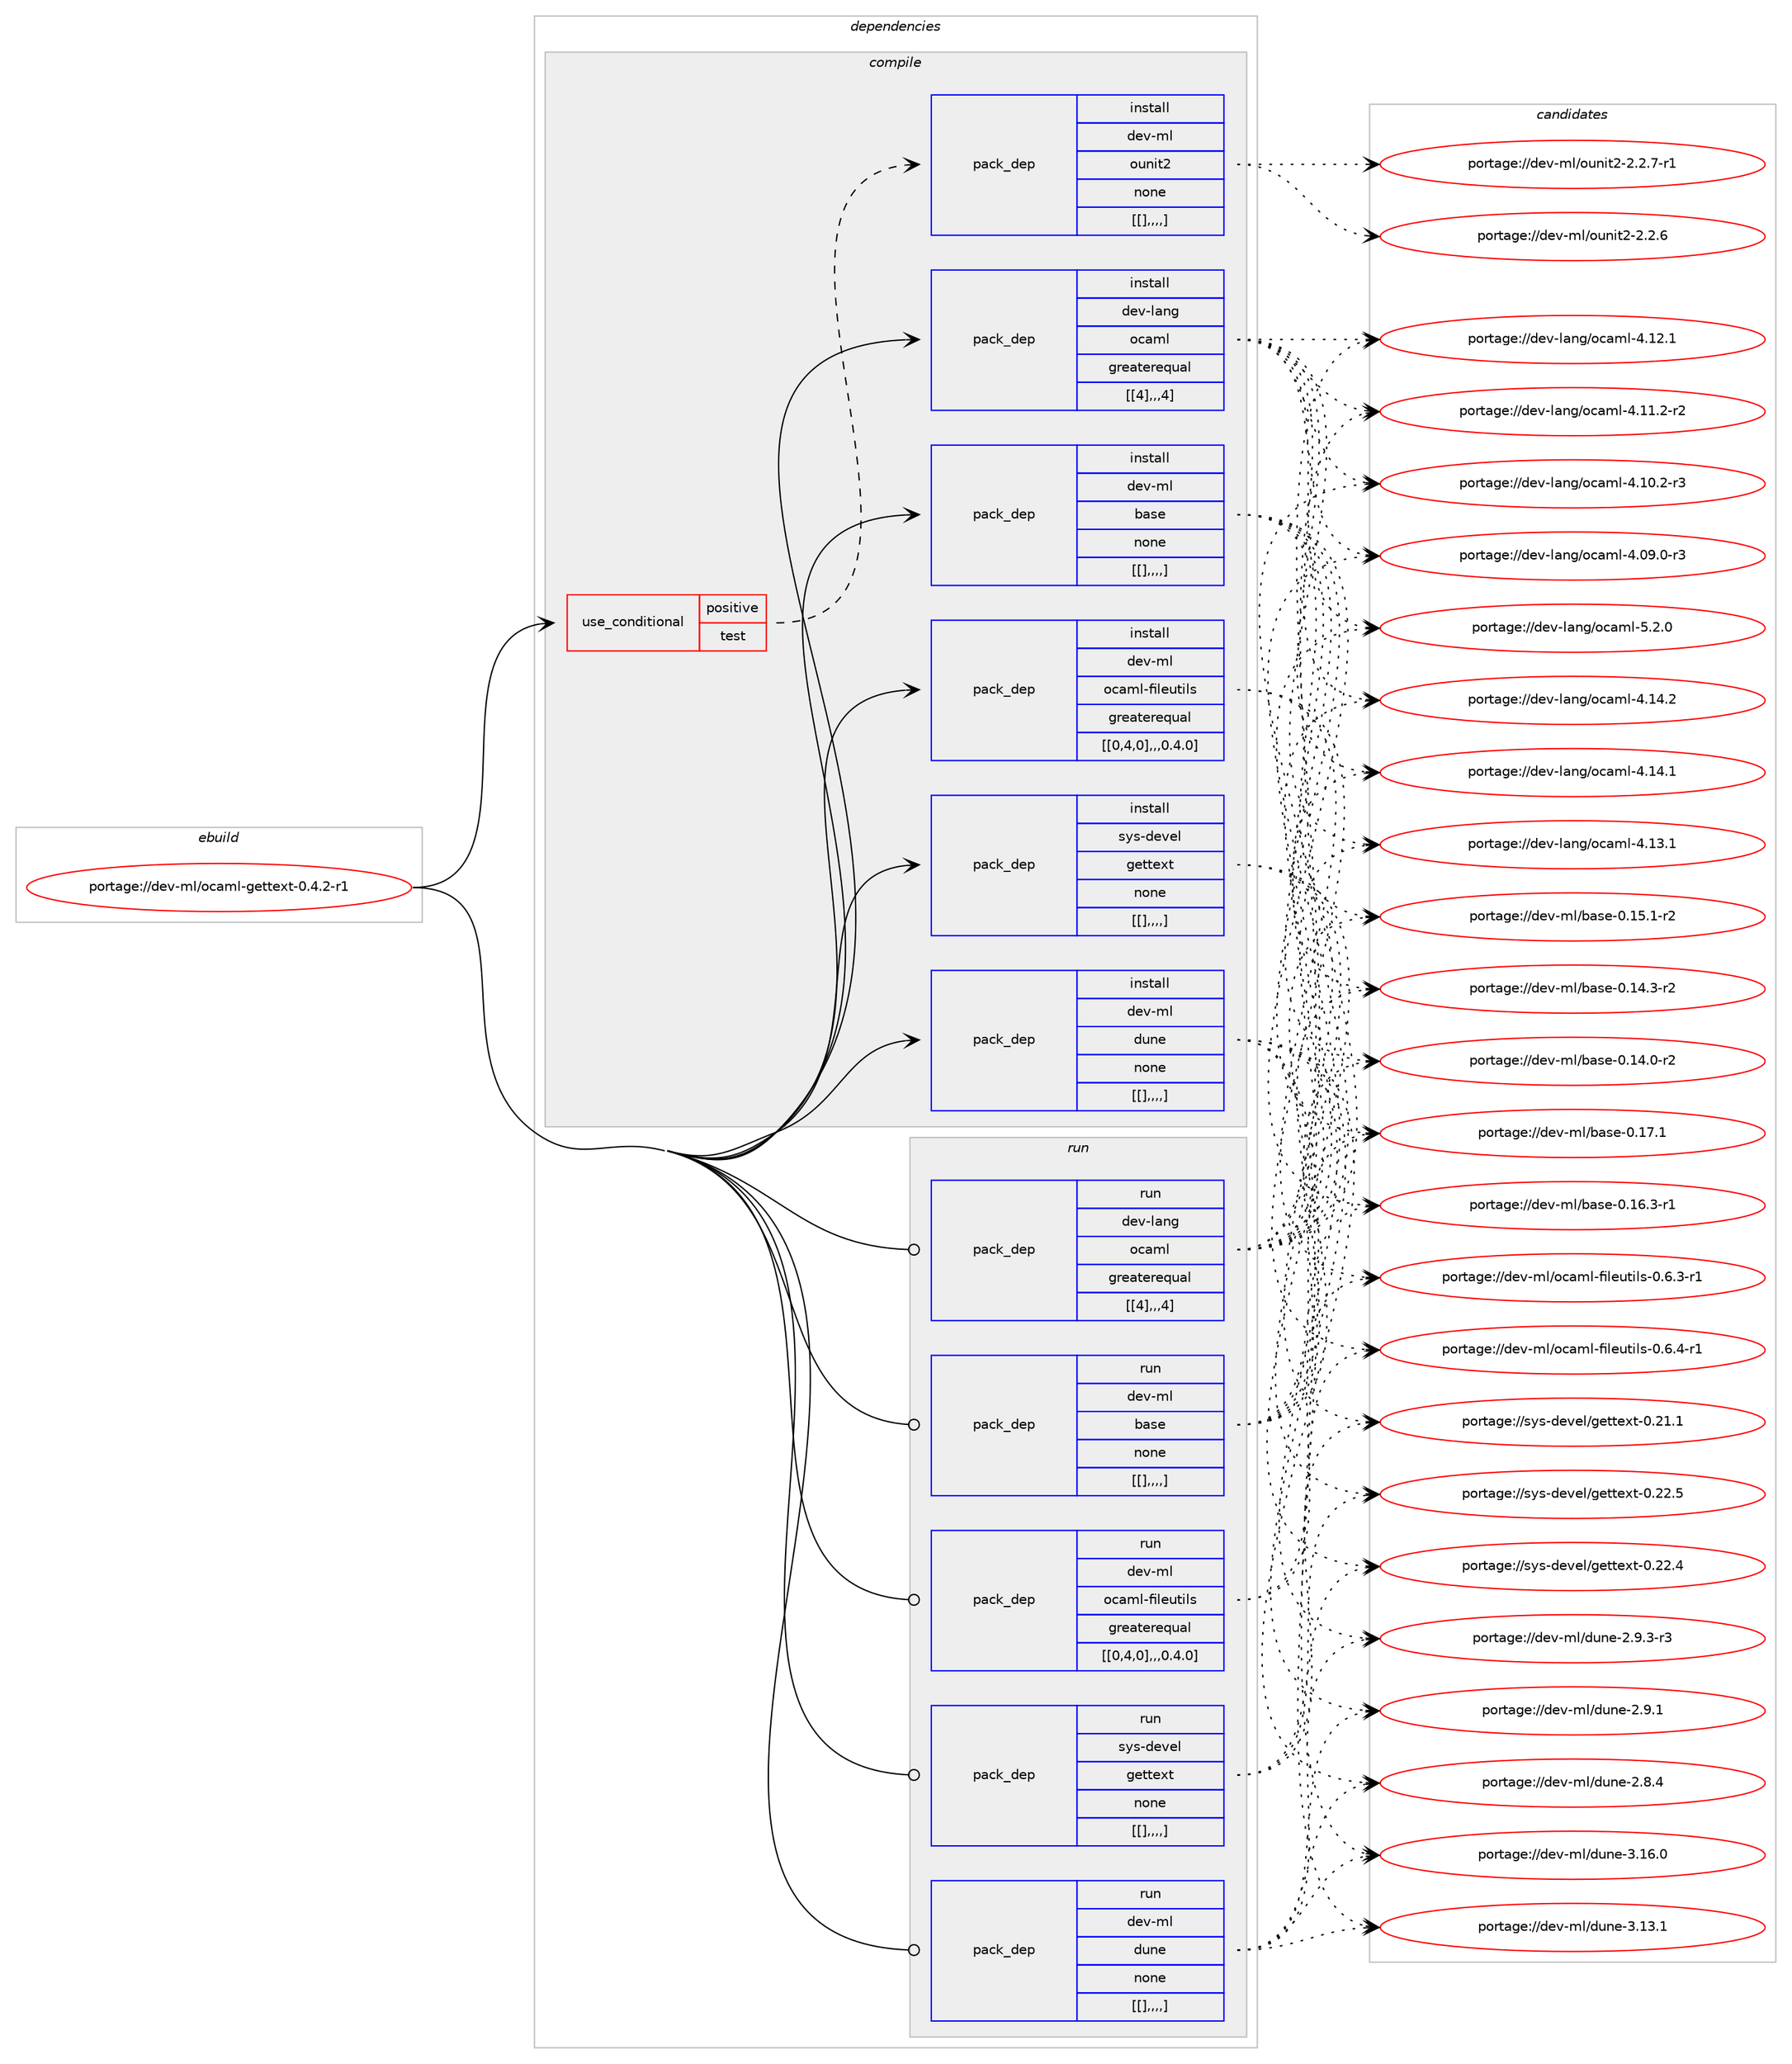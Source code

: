 digraph prolog {

# *************
# Graph options
# *************

newrank=true;
concentrate=true;
compound=true;
graph [rankdir=LR,fontname=Helvetica,fontsize=10,ranksep=1.5];#, ranksep=2.5, nodesep=0.2];
edge  [arrowhead=vee];
node  [fontname=Helvetica,fontsize=10];

# **********
# The ebuild
# **********

subgraph cluster_leftcol {
color=gray;
label=<<i>ebuild</i>>;
id [label="portage://dev-ml/ocaml-gettext-0.4.2-r1", color=red, width=4, href="../dev-ml/ocaml-gettext-0.4.2-r1.svg"];
}

# ****************
# The dependencies
# ****************

subgraph cluster_midcol {
color=gray;
label=<<i>dependencies</i>>;
subgraph cluster_compile {
fillcolor="#eeeeee";
style=filled;
label=<<i>compile</i>>;
subgraph cond30223 {
dependency121959 [label=<<TABLE BORDER="0" CELLBORDER="1" CELLSPACING="0" CELLPADDING="4"><TR><TD ROWSPAN="3" CELLPADDING="10">use_conditional</TD></TR><TR><TD>positive</TD></TR><TR><TD>test</TD></TR></TABLE>>, shape=none, color=red];
subgraph pack90566 {
dependency121960 [label=<<TABLE BORDER="0" CELLBORDER="1" CELLSPACING="0" CELLPADDING="4" WIDTH="220"><TR><TD ROWSPAN="6" CELLPADDING="30">pack_dep</TD></TR><TR><TD WIDTH="110">install</TD></TR><TR><TD>dev-ml</TD></TR><TR><TD>ounit2</TD></TR><TR><TD>none</TD></TR><TR><TD>[[],,,,]</TD></TR></TABLE>>, shape=none, color=blue];
}
dependency121959:e -> dependency121960:w [weight=20,style="dashed",arrowhead="vee"];
}
id:e -> dependency121959:w [weight=20,style="solid",arrowhead="vee"];
subgraph pack90567 {
dependency121961 [label=<<TABLE BORDER="0" CELLBORDER="1" CELLSPACING="0" CELLPADDING="4" WIDTH="220"><TR><TD ROWSPAN="6" CELLPADDING="30">pack_dep</TD></TR><TR><TD WIDTH="110">install</TD></TR><TR><TD>dev-lang</TD></TR><TR><TD>ocaml</TD></TR><TR><TD>greaterequal</TD></TR><TR><TD>[[4],,,4]</TD></TR></TABLE>>, shape=none, color=blue];
}
id:e -> dependency121961:w [weight=20,style="solid",arrowhead="vee"];
subgraph pack90568 {
dependency121962 [label=<<TABLE BORDER="0" CELLBORDER="1" CELLSPACING="0" CELLPADDING="4" WIDTH="220"><TR><TD ROWSPAN="6" CELLPADDING="30">pack_dep</TD></TR><TR><TD WIDTH="110">install</TD></TR><TR><TD>dev-ml</TD></TR><TR><TD>base</TD></TR><TR><TD>none</TD></TR><TR><TD>[[],,,,]</TD></TR></TABLE>>, shape=none, color=blue];
}
id:e -> dependency121962:w [weight=20,style="solid",arrowhead="vee"];
subgraph pack90569 {
dependency121963 [label=<<TABLE BORDER="0" CELLBORDER="1" CELLSPACING="0" CELLPADDING="4" WIDTH="220"><TR><TD ROWSPAN="6" CELLPADDING="30">pack_dep</TD></TR><TR><TD WIDTH="110">install</TD></TR><TR><TD>dev-ml</TD></TR><TR><TD>dune</TD></TR><TR><TD>none</TD></TR><TR><TD>[[],,,,]</TD></TR></TABLE>>, shape=none, color=blue];
}
id:e -> dependency121963:w [weight=20,style="solid",arrowhead="vee"];
subgraph pack90570 {
dependency121964 [label=<<TABLE BORDER="0" CELLBORDER="1" CELLSPACING="0" CELLPADDING="4" WIDTH="220"><TR><TD ROWSPAN="6" CELLPADDING="30">pack_dep</TD></TR><TR><TD WIDTH="110">install</TD></TR><TR><TD>dev-ml</TD></TR><TR><TD>ocaml-fileutils</TD></TR><TR><TD>greaterequal</TD></TR><TR><TD>[[0,4,0],,,0.4.0]</TD></TR></TABLE>>, shape=none, color=blue];
}
id:e -> dependency121964:w [weight=20,style="solid",arrowhead="vee"];
subgraph pack90571 {
dependency121965 [label=<<TABLE BORDER="0" CELLBORDER="1" CELLSPACING="0" CELLPADDING="4" WIDTH="220"><TR><TD ROWSPAN="6" CELLPADDING="30">pack_dep</TD></TR><TR><TD WIDTH="110">install</TD></TR><TR><TD>sys-devel</TD></TR><TR><TD>gettext</TD></TR><TR><TD>none</TD></TR><TR><TD>[[],,,,]</TD></TR></TABLE>>, shape=none, color=blue];
}
id:e -> dependency121965:w [weight=20,style="solid",arrowhead="vee"];
}
subgraph cluster_compileandrun {
fillcolor="#eeeeee";
style=filled;
label=<<i>compile and run</i>>;
}
subgraph cluster_run {
fillcolor="#eeeeee";
style=filled;
label=<<i>run</i>>;
subgraph pack90572 {
dependency121966 [label=<<TABLE BORDER="0" CELLBORDER="1" CELLSPACING="0" CELLPADDING="4" WIDTH="220"><TR><TD ROWSPAN="6" CELLPADDING="30">pack_dep</TD></TR><TR><TD WIDTH="110">run</TD></TR><TR><TD>dev-lang</TD></TR><TR><TD>ocaml</TD></TR><TR><TD>greaterequal</TD></TR><TR><TD>[[4],,,4]</TD></TR></TABLE>>, shape=none, color=blue];
}
id:e -> dependency121966:w [weight=20,style="solid",arrowhead="odot"];
subgraph pack90573 {
dependency121967 [label=<<TABLE BORDER="0" CELLBORDER="1" CELLSPACING="0" CELLPADDING="4" WIDTH="220"><TR><TD ROWSPAN="6" CELLPADDING="30">pack_dep</TD></TR><TR><TD WIDTH="110">run</TD></TR><TR><TD>dev-ml</TD></TR><TR><TD>base</TD></TR><TR><TD>none</TD></TR><TR><TD>[[],,,,]</TD></TR></TABLE>>, shape=none, color=blue];
}
id:e -> dependency121967:w [weight=20,style="solid",arrowhead="odot"];
subgraph pack90574 {
dependency121968 [label=<<TABLE BORDER="0" CELLBORDER="1" CELLSPACING="0" CELLPADDING="4" WIDTH="220"><TR><TD ROWSPAN="6" CELLPADDING="30">pack_dep</TD></TR><TR><TD WIDTH="110">run</TD></TR><TR><TD>dev-ml</TD></TR><TR><TD>dune</TD></TR><TR><TD>none</TD></TR><TR><TD>[[],,,,]</TD></TR></TABLE>>, shape=none, color=blue];
}
id:e -> dependency121968:w [weight=20,style="solid",arrowhead="odot"];
subgraph pack90575 {
dependency121969 [label=<<TABLE BORDER="0" CELLBORDER="1" CELLSPACING="0" CELLPADDING="4" WIDTH="220"><TR><TD ROWSPAN="6" CELLPADDING="30">pack_dep</TD></TR><TR><TD WIDTH="110">run</TD></TR><TR><TD>dev-ml</TD></TR><TR><TD>ocaml-fileutils</TD></TR><TR><TD>greaterequal</TD></TR><TR><TD>[[0,4,0],,,0.4.0]</TD></TR></TABLE>>, shape=none, color=blue];
}
id:e -> dependency121969:w [weight=20,style="solid",arrowhead="odot"];
subgraph pack90576 {
dependency121970 [label=<<TABLE BORDER="0" CELLBORDER="1" CELLSPACING="0" CELLPADDING="4" WIDTH="220"><TR><TD ROWSPAN="6" CELLPADDING="30">pack_dep</TD></TR><TR><TD WIDTH="110">run</TD></TR><TR><TD>sys-devel</TD></TR><TR><TD>gettext</TD></TR><TR><TD>none</TD></TR><TR><TD>[[],,,,]</TD></TR></TABLE>>, shape=none, color=blue];
}
id:e -> dependency121970:w [weight=20,style="solid",arrowhead="odot"];
}
}

# **************
# The candidates
# **************

subgraph cluster_choices {
rank=same;
color=gray;
label=<<i>candidates</i>>;

subgraph choice90566 {
color=black;
nodesep=1;
choice1001011184510910847111117110105116504550465046554511449 [label="portage://dev-ml/ounit2-2.2.7-r1", color=red, width=4,href="../dev-ml/ounit2-2.2.7-r1.svg"];
choice100101118451091084711111711010511650455046504654 [label="portage://dev-ml/ounit2-2.2.6", color=red, width=4,href="../dev-ml/ounit2-2.2.6.svg"];
dependency121960:e -> choice1001011184510910847111117110105116504550465046554511449:w [style=dotted,weight="100"];
dependency121960:e -> choice100101118451091084711111711010511650455046504654:w [style=dotted,weight="100"];
}
subgraph choice90567 {
color=black;
nodesep=1;
choice1001011184510897110103471119997109108455346504648 [label="portage://dev-lang/ocaml-5.2.0", color=red, width=4,href="../dev-lang/ocaml-5.2.0.svg"];
choice100101118451089711010347111999710910845524649524650 [label="portage://dev-lang/ocaml-4.14.2", color=red, width=4,href="../dev-lang/ocaml-4.14.2.svg"];
choice100101118451089711010347111999710910845524649524649 [label="portage://dev-lang/ocaml-4.14.1", color=red, width=4,href="../dev-lang/ocaml-4.14.1.svg"];
choice100101118451089711010347111999710910845524649514649 [label="portage://dev-lang/ocaml-4.13.1", color=red, width=4,href="../dev-lang/ocaml-4.13.1.svg"];
choice100101118451089711010347111999710910845524649504649 [label="portage://dev-lang/ocaml-4.12.1", color=red, width=4,href="../dev-lang/ocaml-4.12.1.svg"];
choice1001011184510897110103471119997109108455246494946504511450 [label="portage://dev-lang/ocaml-4.11.2-r2", color=red, width=4,href="../dev-lang/ocaml-4.11.2-r2.svg"];
choice1001011184510897110103471119997109108455246494846504511451 [label="portage://dev-lang/ocaml-4.10.2-r3", color=red, width=4,href="../dev-lang/ocaml-4.10.2-r3.svg"];
choice1001011184510897110103471119997109108455246485746484511451 [label="portage://dev-lang/ocaml-4.09.0-r3", color=red, width=4,href="../dev-lang/ocaml-4.09.0-r3.svg"];
dependency121961:e -> choice1001011184510897110103471119997109108455346504648:w [style=dotted,weight="100"];
dependency121961:e -> choice100101118451089711010347111999710910845524649524650:w [style=dotted,weight="100"];
dependency121961:e -> choice100101118451089711010347111999710910845524649524649:w [style=dotted,weight="100"];
dependency121961:e -> choice100101118451089711010347111999710910845524649514649:w [style=dotted,weight="100"];
dependency121961:e -> choice100101118451089711010347111999710910845524649504649:w [style=dotted,weight="100"];
dependency121961:e -> choice1001011184510897110103471119997109108455246494946504511450:w [style=dotted,weight="100"];
dependency121961:e -> choice1001011184510897110103471119997109108455246494846504511451:w [style=dotted,weight="100"];
dependency121961:e -> choice1001011184510897110103471119997109108455246485746484511451:w [style=dotted,weight="100"];
}
subgraph choice90568 {
color=black;
nodesep=1;
choice1001011184510910847989711510145484649554649 [label="portage://dev-ml/base-0.17.1", color=red, width=4,href="../dev-ml/base-0.17.1.svg"];
choice10010111845109108479897115101454846495446514511449 [label="portage://dev-ml/base-0.16.3-r1", color=red, width=4,href="../dev-ml/base-0.16.3-r1.svg"];
choice10010111845109108479897115101454846495346494511450 [label="portage://dev-ml/base-0.15.1-r2", color=red, width=4,href="../dev-ml/base-0.15.1-r2.svg"];
choice10010111845109108479897115101454846495246514511450 [label="portage://dev-ml/base-0.14.3-r2", color=red, width=4,href="../dev-ml/base-0.14.3-r2.svg"];
choice10010111845109108479897115101454846495246484511450 [label="portage://dev-ml/base-0.14.0-r2", color=red, width=4,href="../dev-ml/base-0.14.0-r2.svg"];
dependency121962:e -> choice1001011184510910847989711510145484649554649:w [style=dotted,weight="100"];
dependency121962:e -> choice10010111845109108479897115101454846495446514511449:w [style=dotted,weight="100"];
dependency121962:e -> choice10010111845109108479897115101454846495346494511450:w [style=dotted,weight="100"];
dependency121962:e -> choice10010111845109108479897115101454846495246514511450:w [style=dotted,weight="100"];
dependency121962:e -> choice10010111845109108479897115101454846495246484511450:w [style=dotted,weight="100"];
}
subgraph choice90569 {
color=black;
nodesep=1;
choice100101118451091084710011711010145514649544648 [label="portage://dev-ml/dune-3.16.0", color=red, width=4,href="../dev-ml/dune-3.16.0.svg"];
choice100101118451091084710011711010145514649514649 [label="portage://dev-ml/dune-3.13.1", color=red, width=4,href="../dev-ml/dune-3.13.1.svg"];
choice10010111845109108471001171101014550465746514511451 [label="portage://dev-ml/dune-2.9.3-r3", color=red, width=4,href="../dev-ml/dune-2.9.3-r3.svg"];
choice1001011184510910847100117110101455046574649 [label="portage://dev-ml/dune-2.9.1", color=red, width=4,href="../dev-ml/dune-2.9.1.svg"];
choice1001011184510910847100117110101455046564652 [label="portage://dev-ml/dune-2.8.4", color=red, width=4,href="../dev-ml/dune-2.8.4.svg"];
dependency121963:e -> choice100101118451091084710011711010145514649544648:w [style=dotted,weight="100"];
dependency121963:e -> choice100101118451091084710011711010145514649514649:w [style=dotted,weight="100"];
dependency121963:e -> choice10010111845109108471001171101014550465746514511451:w [style=dotted,weight="100"];
dependency121963:e -> choice1001011184510910847100117110101455046574649:w [style=dotted,weight="100"];
dependency121963:e -> choice1001011184510910847100117110101455046564652:w [style=dotted,weight="100"];
}
subgraph choice90570 {
color=black;
nodesep=1;
choice10010111845109108471119997109108451021051081011171161051081154548465446524511449 [label="portage://dev-ml/ocaml-fileutils-0.6.4-r1", color=red, width=4,href="../dev-ml/ocaml-fileutils-0.6.4-r1.svg"];
choice10010111845109108471119997109108451021051081011171161051081154548465446514511449 [label="portage://dev-ml/ocaml-fileutils-0.6.3-r1", color=red, width=4,href="../dev-ml/ocaml-fileutils-0.6.3-r1.svg"];
dependency121964:e -> choice10010111845109108471119997109108451021051081011171161051081154548465446524511449:w [style=dotted,weight="100"];
dependency121964:e -> choice10010111845109108471119997109108451021051081011171161051081154548465446514511449:w [style=dotted,weight="100"];
}
subgraph choice90571 {
color=black;
nodesep=1;
choice115121115451001011181011084710310111611610112011645484650504653 [label="portage://sys-devel/gettext-0.22.5", color=red, width=4,href="../sys-devel/gettext-0.22.5.svg"];
choice115121115451001011181011084710310111611610112011645484650504652 [label="portage://sys-devel/gettext-0.22.4", color=red, width=4,href="../sys-devel/gettext-0.22.4.svg"];
choice115121115451001011181011084710310111611610112011645484650494649 [label="portage://sys-devel/gettext-0.21.1", color=red, width=4,href="../sys-devel/gettext-0.21.1.svg"];
dependency121965:e -> choice115121115451001011181011084710310111611610112011645484650504653:w [style=dotted,weight="100"];
dependency121965:e -> choice115121115451001011181011084710310111611610112011645484650504652:w [style=dotted,weight="100"];
dependency121965:e -> choice115121115451001011181011084710310111611610112011645484650494649:w [style=dotted,weight="100"];
}
subgraph choice90572 {
color=black;
nodesep=1;
choice1001011184510897110103471119997109108455346504648 [label="portage://dev-lang/ocaml-5.2.0", color=red, width=4,href="../dev-lang/ocaml-5.2.0.svg"];
choice100101118451089711010347111999710910845524649524650 [label="portage://dev-lang/ocaml-4.14.2", color=red, width=4,href="../dev-lang/ocaml-4.14.2.svg"];
choice100101118451089711010347111999710910845524649524649 [label="portage://dev-lang/ocaml-4.14.1", color=red, width=4,href="../dev-lang/ocaml-4.14.1.svg"];
choice100101118451089711010347111999710910845524649514649 [label="portage://dev-lang/ocaml-4.13.1", color=red, width=4,href="../dev-lang/ocaml-4.13.1.svg"];
choice100101118451089711010347111999710910845524649504649 [label="portage://dev-lang/ocaml-4.12.1", color=red, width=4,href="../dev-lang/ocaml-4.12.1.svg"];
choice1001011184510897110103471119997109108455246494946504511450 [label="portage://dev-lang/ocaml-4.11.2-r2", color=red, width=4,href="../dev-lang/ocaml-4.11.2-r2.svg"];
choice1001011184510897110103471119997109108455246494846504511451 [label="portage://dev-lang/ocaml-4.10.2-r3", color=red, width=4,href="../dev-lang/ocaml-4.10.2-r3.svg"];
choice1001011184510897110103471119997109108455246485746484511451 [label="portage://dev-lang/ocaml-4.09.0-r3", color=red, width=4,href="../dev-lang/ocaml-4.09.0-r3.svg"];
dependency121966:e -> choice1001011184510897110103471119997109108455346504648:w [style=dotted,weight="100"];
dependency121966:e -> choice100101118451089711010347111999710910845524649524650:w [style=dotted,weight="100"];
dependency121966:e -> choice100101118451089711010347111999710910845524649524649:w [style=dotted,weight="100"];
dependency121966:e -> choice100101118451089711010347111999710910845524649514649:w [style=dotted,weight="100"];
dependency121966:e -> choice100101118451089711010347111999710910845524649504649:w [style=dotted,weight="100"];
dependency121966:e -> choice1001011184510897110103471119997109108455246494946504511450:w [style=dotted,weight="100"];
dependency121966:e -> choice1001011184510897110103471119997109108455246494846504511451:w [style=dotted,weight="100"];
dependency121966:e -> choice1001011184510897110103471119997109108455246485746484511451:w [style=dotted,weight="100"];
}
subgraph choice90573 {
color=black;
nodesep=1;
choice1001011184510910847989711510145484649554649 [label="portage://dev-ml/base-0.17.1", color=red, width=4,href="../dev-ml/base-0.17.1.svg"];
choice10010111845109108479897115101454846495446514511449 [label="portage://dev-ml/base-0.16.3-r1", color=red, width=4,href="../dev-ml/base-0.16.3-r1.svg"];
choice10010111845109108479897115101454846495346494511450 [label="portage://dev-ml/base-0.15.1-r2", color=red, width=4,href="../dev-ml/base-0.15.1-r2.svg"];
choice10010111845109108479897115101454846495246514511450 [label="portage://dev-ml/base-0.14.3-r2", color=red, width=4,href="../dev-ml/base-0.14.3-r2.svg"];
choice10010111845109108479897115101454846495246484511450 [label="portage://dev-ml/base-0.14.0-r2", color=red, width=4,href="../dev-ml/base-0.14.0-r2.svg"];
dependency121967:e -> choice1001011184510910847989711510145484649554649:w [style=dotted,weight="100"];
dependency121967:e -> choice10010111845109108479897115101454846495446514511449:w [style=dotted,weight="100"];
dependency121967:e -> choice10010111845109108479897115101454846495346494511450:w [style=dotted,weight="100"];
dependency121967:e -> choice10010111845109108479897115101454846495246514511450:w [style=dotted,weight="100"];
dependency121967:e -> choice10010111845109108479897115101454846495246484511450:w [style=dotted,weight="100"];
}
subgraph choice90574 {
color=black;
nodesep=1;
choice100101118451091084710011711010145514649544648 [label="portage://dev-ml/dune-3.16.0", color=red, width=4,href="../dev-ml/dune-3.16.0.svg"];
choice100101118451091084710011711010145514649514649 [label="portage://dev-ml/dune-3.13.1", color=red, width=4,href="../dev-ml/dune-3.13.1.svg"];
choice10010111845109108471001171101014550465746514511451 [label="portage://dev-ml/dune-2.9.3-r3", color=red, width=4,href="../dev-ml/dune-2.9.3-r3.svg"];
choice1001011184510910847100117110101455046574649 [label="portage://dev-ml/dune-2.9.1", color=red, width=4,href="../dev-ml/dune-2.9.1.svg"];
choice1001011184510910847100117110101455046564652 [label="portage://dev-ml/dune-2.8.4", color=red, width=4,href="../dev-ml/dune-2.8.4.svg"];
dependency121968:e -> choice100101118451091084710011711010145514649544648:w [style=dotted,weight="100"];
dependency121968:e -> choice100101118451091084710011711010145514649514649:w [style=dotted,weight="100"];
dependency121968:e -> choice10010111845109108471001171101014550465746514511451:w [style=dotted,weight="100"];
dependency121968:e -> choice1001011184510910847100117110101455046574649:w [style=dotted,weight="100"];
dependency121968:e -> choice1001011184510910847100117110101455046564652:w [style=dotted,weight="100"];
}
subgraph choice90575 {
color=black;
nodesep=1;
choice10010111845109108471119997109108451021051081011171161051081154548465446524511449 [label="portage://dev-ml/ocaml-fileutils-0.6.4-r1", color=red, width=4,href="../dev-ml/ocaml-fileutils-0.6.4-r1.svg"];
choice10010111845109108471119997109108451021051081011171161051081154548465446514511449 [label="portage://dev-ml/ocaml-fileutils-0.6.3-r1", color=red, width=4,href="../dev-ml/ocaml-fileutils-0.6.3-r1.svg"];
dependency121969:e -> choice10010111845109108471119997109108451021051081011171161051081154548465446524511449:w [style=dotted,weight="100"];
dependency121969:e -> choice10010111845109108471119997109108451021051081011171161051081154548465446514511449:w [style=dotted,weight="100"];
}
subgraph choice90576 {
color=black;
nodesep=1;
choice115121115451001011181011084710310111611610112011645484650504653 [label="portage://sys-devel/gettext-0.22.5", color=red, width=4,href="../sys-devel/gettext-0.22.5.svg"];
choice115121115451001011181011084710310111611610112011645484650504652 [label="portage://sys-devel/gettext-0.22.4", color=red, width=4,href="../sys-devel/gettext-0.22.4.svg"];
choice115121115451001011181011084710310111611610112011645484650494649 [label="portage://sys-devel/gettext-0.21.1", color=red, width=4,href="../sys-devel/gettext-0.21.1.svg"];
dependency121970:e -> choice115121115451001011181011084710310111611610112011645484650504653:w [style=dotted,weight="100"];
dependency121970:e -> choice115121115451001011181011084710310111611610112011645484650504652:w [style=dotted,weight="100"];
dependency121970:e -> choice115121115451001011181011084710310111611610112011645484650494649:w [style=dotted,weight="100"];
}
}

}
